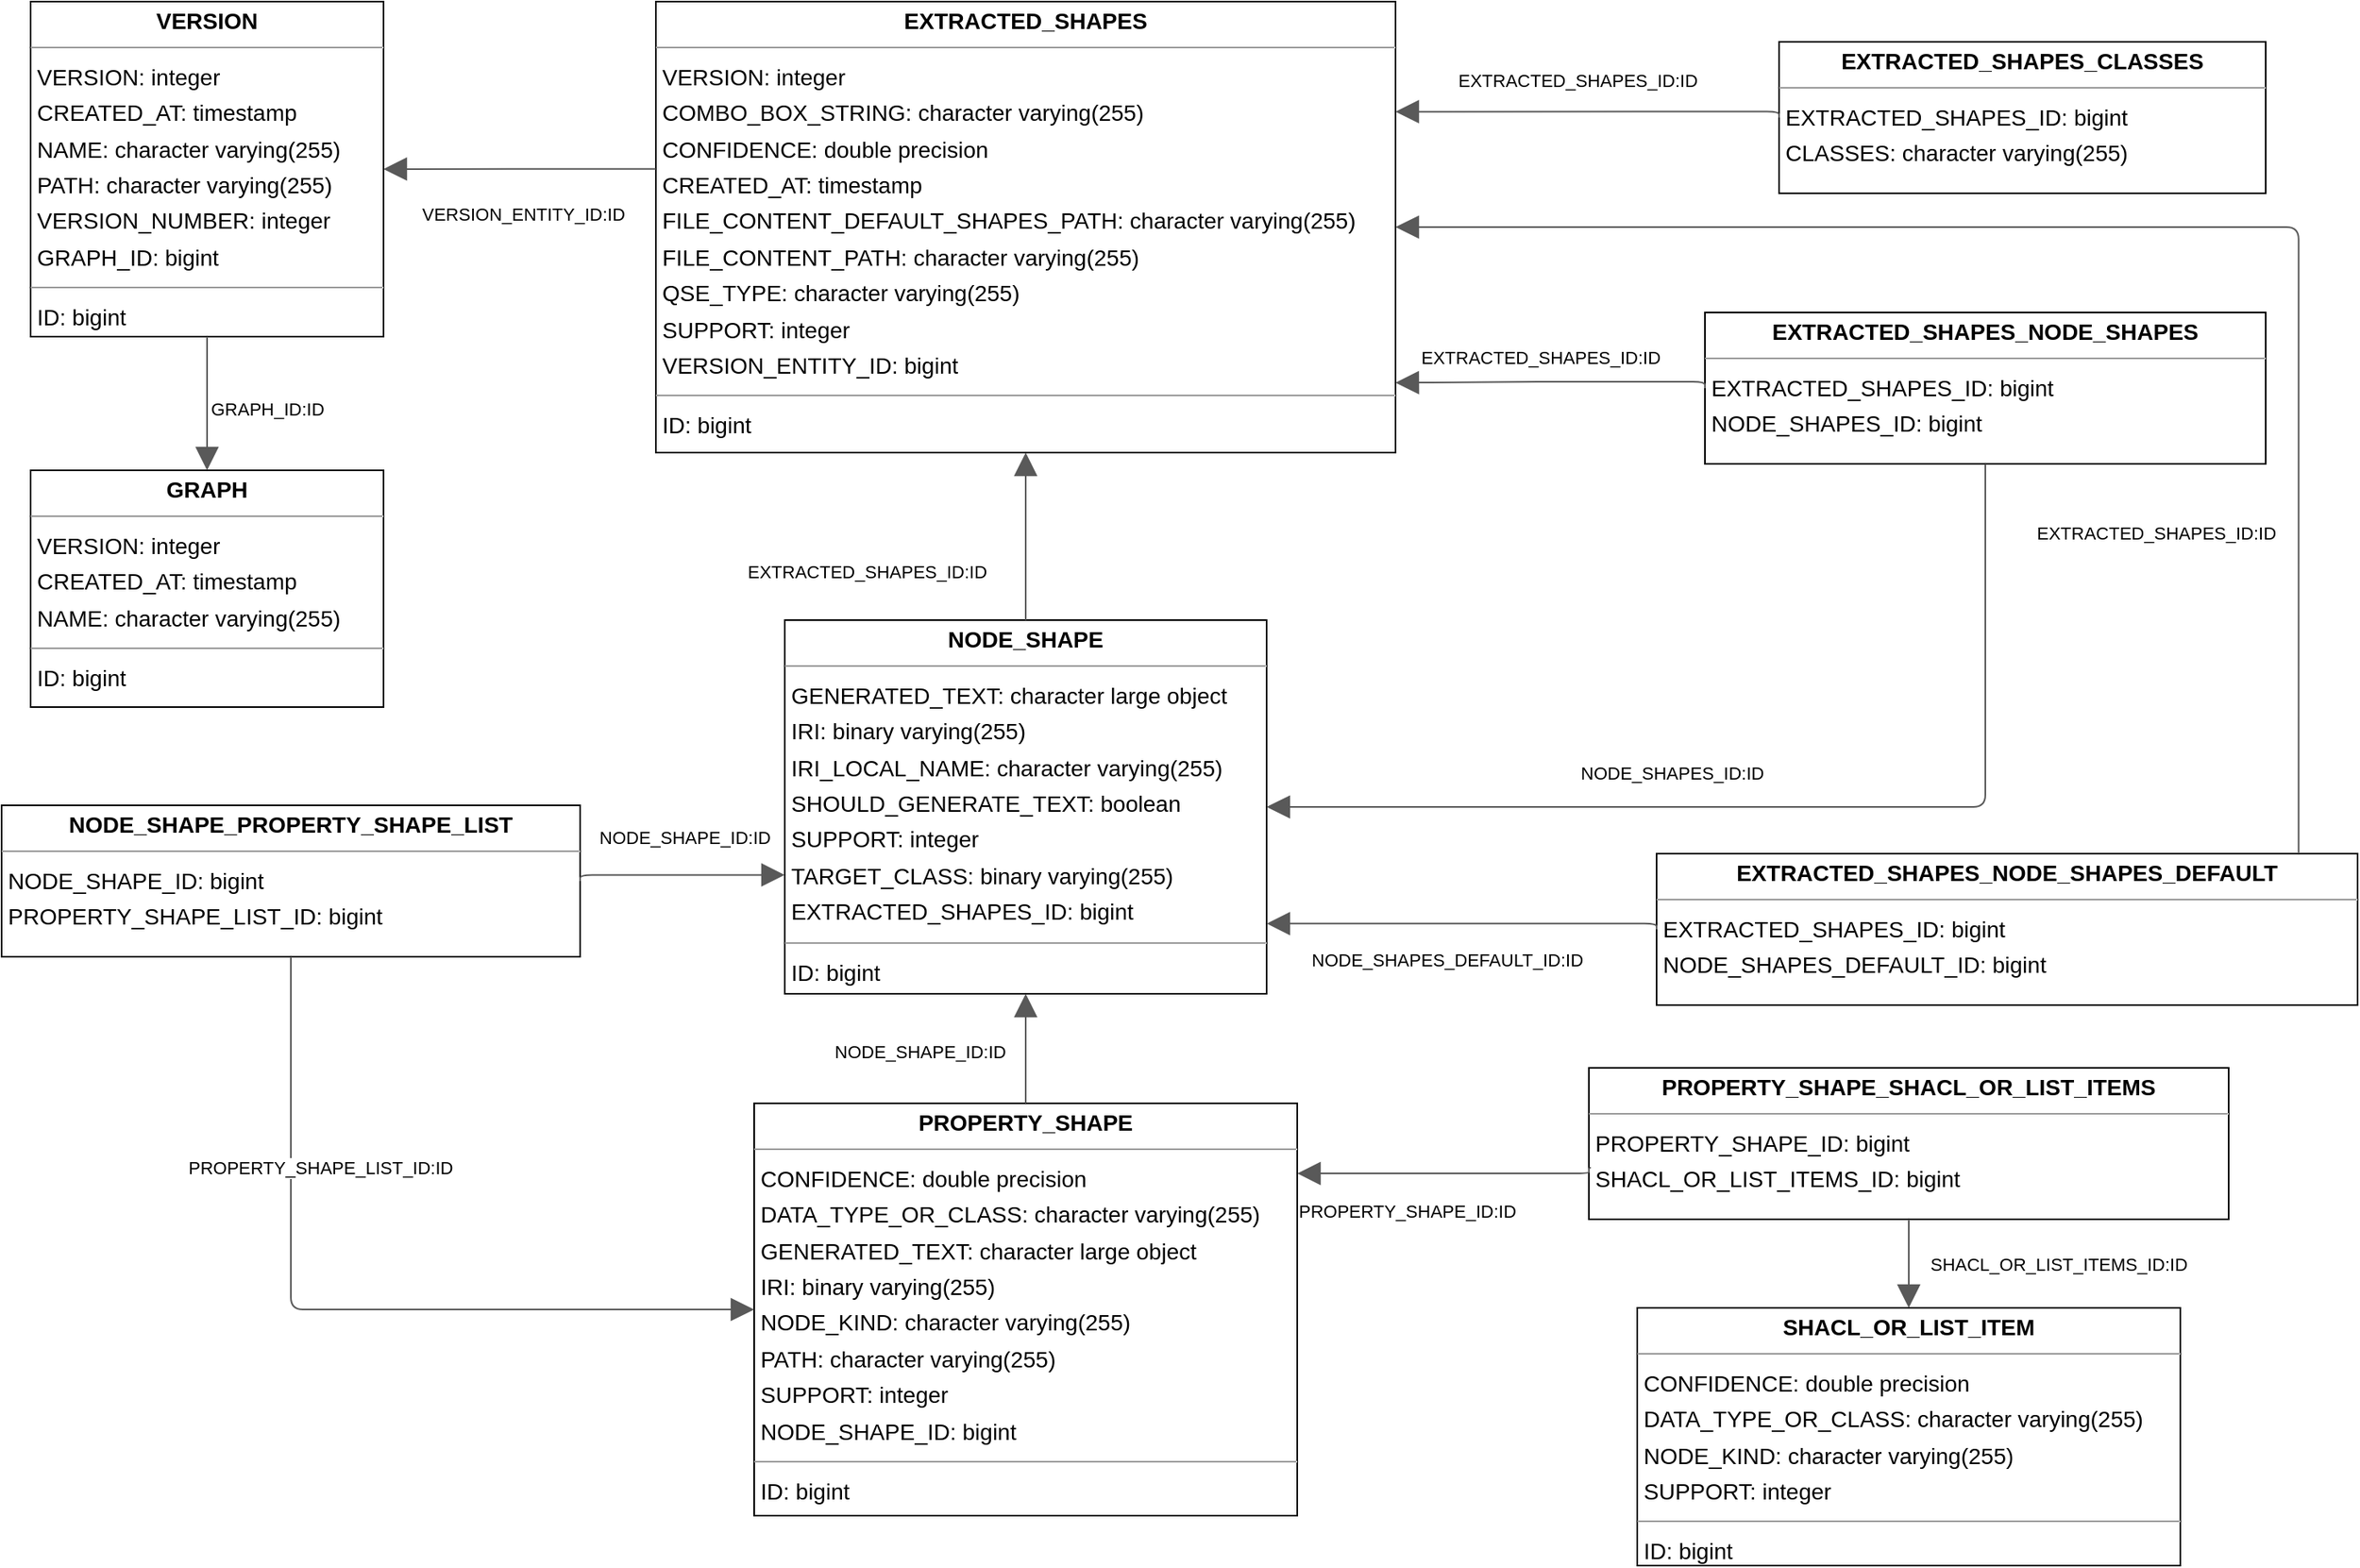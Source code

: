 <mxfile version="24.4.8" type="device">
  <diagram id="n_EjeLJXGiH_CpQGuu-Z" name="Page-1">
    <mxGraphModel dx="2234" dy="-28" grid="1" gridSize="10" guides="1" tooltips="1" connect="1" arrows="1" fold="1" page="0" pageScale="1" pageWidth="1169" pageHeight="827" background="none" math="0" shadow="0">
      <root>
        <mxCell id="0" />
        <mxCell id="1" parent="0" />
        <mxCell id="node10" value="&lt;p style=&quot;margin:0px;margin-top:4px;text-align:center;&quot;&gt;&lt;b&gt;EXTRACTED_SHAPES&lt;/b&gt;&lt;/p&gt;&lt;hr size=&quot;1&quot;/&gt;&lt;p style=&quot;margin:0 0 0 4px;line-height:1.6;&quot;&gt; VERSION: integer&lt;br/&gt; COMBO_BOX_STRING: character varying(255)&lt;br/&gt; CONFIDENCE: double precision&lt;br/&gt; CREATED_AT: timestamp&lt;br/&gt; FILE_CONTENT_DEFAULT_SHAPES_PATH: character varying(255)&lt;br/&gt; FILE_CONTENT_PATH: character varying(255)&lt;br/&gt; QSE_TYPE: character varying(255)&lt;br/&gt; SUPPORT: integer&lt;br/&gt; VERSION_ENTITY_ID: bigint&lt;/p&gt;&lt;hr size=&quot;1&quot;/&gt;&lt;p style=&quot;margin:0 0 0 4px;line-height:1.6;&quot;&gt; ID: bigint&lt;/p&gt;" style="verticalAlign=top;align=left;overflow=fill;fontSize=14;fontFamily=Helvetica;html=1;rounded=0;shadow=0;comic=0;labelBackgroundColor=none;strokeWidth=1;arcSize=15;" parent="1" vertex="1">
          <mxGeometry x="-83" y="1114" width="459" height="280" as="geometry" />
        </mxCell>
        <mxCell id="node3" value="&lt;p style=&quot;margin:0px;margin-top:4px;text-align:center;&quot;&gt;&lt;b&gt;EXTRACTED_SHAPES_CLASSES&lt;/b&gt;&lt;/p&gt;&lt;hr size=&quot;1&quot;/&gt;&lt;p style=&quot;margin:0 0 0 4px;line-height:1.6;&quot;&gt; EXTRACTED_SHAPES_ID: bigint&lt;br/&gt; CLASSES: character varying(255)&lt;/p&gt;" style="verticalAlign=top;align=left;overflow=fill;fontSize=14;fontFamily=Helvetica;html=1;rounded=0;shadow=0;comic=0;labelBackgroundColor=none;strokeWidth=1;arcSize=15;" parent="1" vertex="1">
          <mxGeometry x="614" y="1139" width="302" height="94" as="geometry" />
        </mxCell>
        <mxCell id="node9" value="&lt;p style=&quot;margin:0px;margin-top:4px;text-align:center;&quot;&gt;&lt;b&gt;EXTRACTED_SHAPES_NODE_SHAPES&lt;/b&gt;&lt;/p&gt;&lt;hr size=&quot;1&quot;/&gt;&lt;p style=&quot;margin:0 0 0 4px;line-height:1.6;&quot;&gt; EXTRACTED_SHAPES_ID: bigint&lt;br/&gt; NODE_SHAPES_ID: bigint&lt;/p&gt;" style="verticalAlign=top;align=left;overflow=fill;fontSize=14;fontFamily=Helvetica;html=1;rounded=0;shadow=0;comic=0;labelBackgroundColor=none;strokeWidth=1;arcSize=15;" parent="1" vertex="1">
          <mxGeometry x="568" y="1307" width="348" height="94" as="geometry" />
        </mxCell>
        <mxCell id="node4" value="&lt;p style=&quot;margin:0px;margin-top:4px;text-align:center;&quot;&gt;&lt;b&gt;EXTRACTED_SHAPES_NODE_SHAPES_DEFAULT&lt;/b&gt;&lt;/p&gt;&lt;hr size=&quot;1&quot;/&gt;&lt;p style=&quot;margin:0 0 0 4px;line-height:1.6;&quot;&gt; EXTRACTED_SHAPES_ID: bigint&lt;br/&gt; NODE_SHAPES_DEFAULT_ID: bigint&lt;/p&gt;" style="verticalAlign=top;align=left;overflow=fill;fontSize=14;fontFamily=Helvetica;html=1;rounded=0;shadow=0;comic=0;labelBackgroundColor=none;strokeWidth=1;arcSize=15;" parent="1" vertex="1">
          <mxGeometry x="538" y="1643" width="435" height="94" as="geometry" />
        </mxCell>
        <mxCell id="node7" value="&lt;p style=&quot;margin:0px;margin-top:4px;text-align:center;&quot;&gt;&lt;b&gt;GRAPH&lt;/b&gt;&lt;/p&gt;&lt;hr size=&quot;1&quot;/&gt;&lt;p style=&quot;margin:0 0 0 4px;line-height:1.6;&quot;&gt; VERSION: integer&lt;br/&gt; CREATED_AT: timestamp&lt;br/&gt; NAME: character varying(255)&lt;/p&gt;&lt;hr size=&quot;1&quot;/&gt;&lt;p style=&quot;margin:0 0 0 4px;line-height:1.6;&quot;&gt; ID: bigint&lt;/p&gt;" style="verticalAlign=top;align=left;overflow=fill;fontSize=14;fontFamily=Helvetica;html=1;rounded=0;shadow=0;comic=0;labelBackgroundColor=none;strokeWidth=1;arcSize=15;" parent="1" vertex="1">
          <mxGeometry x="-471" y="1405" width="219" height="147" as="geometry" />
        </mxCell>
        <mxCell id="node0" value="&lt;p style=&quot;margin:0px;margin-top:4px;text-align:center;&quot;&gt;&lt;b&gt;NODE_SHAPE&lt;/b&gt;&lt;/p&gt;&lt;hr size=&quot;1&quot;/&gt;&lt;p style=&quot;margin:0 0 0 4px;line-height:1.6;&quot;&gt; GENERATED_TEXT: character large object&lt;br/&gt; IRI: binary varying(255)&lt;br/&gt; IRI_LOCAL_NAME: character varying(255)&lt;br/&gt; SHOULD_GENERATE_TEXT: boolean&lt;br/&gt; SUPPORT: integer&lt;br/&gt; TARGET_CLASS: binary varying(255)&lt;br/&gt; EXTRACTED_SHAPES_ID: bigint&lt;/p&gt;&lt;hr size=&quot;1&quot;/&gt;&lt;p style=&quot;margin:0 0 0 4px;line-height:1.6;&quot;&gt; ID: bigint&lt;/p&gt;" style="verticalAlign=top;align=left;overflow=fill;fontSize=14;fontFamily=Helvetica;html=1;rounded=0;shadow=0;comic=0;labelBackgroundColor=none;strokeWidth=1;arcSize=15;" parent="1" vertex="1">
          <mxGeometry x="-3" y="1498" width="299" height="232" as="geometry" />
        </mxCell>
        <mxCell id="node6" value="&lt;p style=&quot;margin:0px;margin-top:4px;text-align:center;&quot;&gt;&lt;b&gt;NODE_SHAPE_PROPERTY_SHAPE_LIST&lt;/b&gt;&lt;/p&gt;&lt;hr size=&quot;1&quot;/&gt;&lt;p style=&quot;margin:0 0 0 4px;line-height:1.6;&quot;&gt; NODE_SHAPE_ID: bigint&lt;br/&gt; PROPERTY_SHAPE_LIST_ID: bigint&lt;/p&gt;" style="verticalAlign=top;align=left;overflow=fill;fontSize=14;fontFamily=Helvetica;html=1;rounded=0;shadow=0;comic=0;labelBackgroundColor=none;strokeWidth=1;arcSize=15;" parent="1" vertex="1">
          <mxGeometry x="-489" y="1613" width="359" height="94" as="geometry" />
        </mxCell>
        <mxCell id="node1" value="&lt;p style=&quot;margin:0px;margin-top:4px;text-align:center;&quot;&gt;&lt;b&gt;PROPERTY_SHAPE&lt;/b&gt;&lt;/p&gt;&lt;hr size=&quot;1&quot;/&gt;&lt;p style=&quot;margin:0 0 0 4px;line-height:1.6;&quot;&gt; CONFIDENCE: double precision&lt;br/&gt; DATA_TYPE_OR_CLASS: character varying(255)&lt;br/&gt; GENERATED_TEXT: character large object&lt;br/&gt; IRI: binary varying(255)&lt;br/&gt; NODE_KIND: character varying(255)&lt;br/&gt; PATH: character varying(255)&lt;br/&gt; SUPPORT: integer&lt;br/&gt; NODE_SHAPE_ID: bigint&lt;/p&gt;&lt;hr size=&quot;1&quot;/&gt;&lt;p style=&quot;margin:0 0 0 4px;line-height:1.6;&quot;&gt; ID: bigint&lt;/p&gt;" style="verticalAlign=top;align=left;overflow=fill;fontSize=14;fontFamily=Helvetica;html=1;rounded=0;shadow=0;comic=0;labelBackgroundColor=none;strokeWidth=1;arcSize=15;" parent="1" vertex="1">
          <mxGeometry x="-22" y="1798" width="337" height="256" as="geometry" />
        </mxCell>
        <mxCell id="node8" value="&lt;p style=&quot;margin:0px;margin-top:4px;text-align:center;&quot;&gt;&lt;b&gt;PROPERTY_SHAPE_SHACL_OR_LIST_ITEMS&lt;/b&gt;&lt;/p&gt;&lt;hr size=&quot;1&quot;/&gt;&lt;p style=&quot;margin:0 0 0 4px;line-height:1.6;&quot;&gt; PROPERTY_SHAPE_ID: bigint&lt;br/&gt; SHACL_OR_LIST_ITEMS_ID: bigint&lt;/p&gt;" style="verticalAlign=top;align=left;overflow=fill;fontSize=14;fontFamily=Helvetica;html=1;rounded=0;shadow=0;comic=0;labelBackgroundColor=none;strokeWidth=1;arcSize=15;" parent="1" vertex="1">
          <mxGeometry x="496" y="1776" width="397" height="94" as="geometry" />
        </mxCell>
        <mxCell id="node2" value="&lt;p style=&quot;margin:0px;margin-top:4px;text-align:center;&quot;&gt;&lt;b&gt;SHACL_OR_LIST_ITEM&lt;/b&gt;&lt;/p&gt;&lt;hr size=&quot;1&quot;/&gt;&lt;p style=&quot;margin:0 0 0 4px;line-height:1.6;&quot;&gt; CONFIDENCE: double precision&lt;br/&gt; DATA_TYPE_OR_CLASS: character varying(255)&lt;br/&gt; NODE_KIND: character varying(255)&lt;br/&gt; SUPPORT: integer&lt;/p&gt;&lt;hr size=&quot;1&quot;/&gt;&lt;p style=&quot;margin:0 0 0 4px;line-height:1.6;&quot;&gt; ID: bigint&lt;/p&gt;" style="verticalAlign=top;align=left;overflow=fill;fontSize=14;fontFamily=Helvetica;html=1;rounded=0;shadow=0;comic=0;labelBackgroundColor=none;strokeWidth=1;arcSize=15;" parent="1" vertex="1">
          <mxGeometry x="526" y="1925" width="337" height="160" as="geometry" />
        </mxCell>
        <mxCell id="node5" value="&lt;p style=&quot;margin:0px;margin-top:4px;text-align:center;&quot;&gt;&lt;b&gt;VERSION&lt;/b&gt;&lt;/p&gt;&lt;hr size=&quot;1&quot;/&gt;&lt;p style=&quot;margin:0 0 0 4px;line-height:1.6;&quot;&gt; VERSION: integer&lt;br/&gt; CREATED_AT: timestamp&lt;br/&gt; NAME: character varying(255)&lt;br/&gt; PATH: character varying(255)&lt;br/&gt; VERSION_NUMBER: integer&lt;br/&gt; GRAPH_ID: bigint&lt;/p&gt;&lt;hr size=&quot;1&quot;/&gt;&lt;p style=&quot;margin:0 0 0 4px;line-height:1.6;&quot;&gt; ID: bigint&lt;/p&gt;" style="verticalAlign=top;align=left;overflow=fill;fontSize=14;fontFamily=Helvetica;html=1;rounded=0;shadow=0;comic=0;labelBackgroundColor=none;strokeWidth=1;arcSize=15;" parent="1" vertex="1">
          <mxGeometry x="-471" y="1114" width="219" height="208" as="geometry" />
        </mxCell>
        <mxCell id="edge2" value="" style="html=1;rounded=1;edgeStyle=orthogonalEdgeStyle;dashed=0;startArrow=none;endArrow=block;endSize=12;strokeColor=#595959;exitX=0.000;exitY=0.371;exitDx=0;exitDy=0;entryX=1.000;entryY=0.500;entryDx=0;entryDy=0;arcSize=15;" parent="1" source="node10" target="node5" edge="1">
          <mxGeometry width="50" height="50" relative="1" as="geometry">
            <Array as="points" />
          </mxGeometry>
        </mxCell>
        <mxCell id="label14" value="VERSION_ENTITY_ID:ID" style="edgeLabel;resizable=0;html=1;align=left;verticalAlign=top;strokeColor=default;arcSize=15;" parent="edge2" vertex="1" connectable="0">
          <mxGeometry x="-230" y="1233" as="geometry" />
        </mxCell>
        <mxCell id="edge3" value="" style="html=1;rounded=1;edgeStyle=orthogonalEdgeStyle;dashed=0;startArrow=none;endArrow=block;endSize=12;strokeColor=#595959;exitX=0.000;exitY=0.500;exitDx=0;exitDy=0;entryX=1.000;entryY=0.244;entryDx=0;entryDy=0;arcSize=15;" parent="1" source="node3" target="node10" edge="1">
          <mxGeometry width="50" height="50" relative="1" as="geometry">
            <Array as="points">
              <mxPoint x="614" y="1182" />
            </Array>
          </mxGeometry>
        </mxCell>
        <mxCell id="label20" value="EXTRACTED_SHAPES_ID:ID" style="edgeLabel;resizable=0;html=1;align=left;verticalAlign=top;strokeColor=default;arcSize=15;" parent="edge3" vertex="1" connectable="0">
          <mxGeometry x="413" y="1150" as="geometry" />
        </mxCell>
        <mxCell id="edge0" value="" style="html=1;rounded=1;edgeStyle=orthogonalEdgeStyle;dashed=0;startArrow=none;endArrow=block;endSize=12;strokeColor=#595959;exitX=0.000;exitY=0.500;exitDx=0;exitDy=0;entryX=1.000;entryY=0.845;entryDx=0;entryDy=0;arcSize=15;" parent="1" source="node9" target="node10" edge="1">
          <mxGeometry width="50" height="50" relative="1" as="geometry">
            <Array as="points">
              <mxPoint x="568" y="1350" />
              <mxPoint x="472" y="1350" />
            </Array>
          </mxGeometry>
        </mxCell>
        <mxCell id="label2" value="EXTRACTED_SHAPES_ID:ID" style="edgeLabel;resizable=0;html=1;align=left;verticalAlign=top;strokeColor=default;arcSize=15;" parent="edge0" vertex="1" connectable="0">
          <mxGeometry x="390" y="1322" as="geometry" />
        </mxCell>
        <mxCell id="edge11" value="" style="html=1;rounded=1;edgeStyle=orthogonalEdgeStyle;dashed=0;startArrow=none;endArrow=block;endSize=12;strokeColor=#595959;exitX=0.500;exitY=1.000;exitDx=0;exitDy=0;entryX=1.000;entryY=0.500;entryDx=0;entryDy=0;arcSize=15;" parent="1" source="node9" target="node0" edge="1">
          <mxGeometry width="50" height="50" relative="1" as="geometry">
            <Array as="points">
              <mxPoint x="742" y="1614" />
            </Array>
          </mxGeometry>
        </mxCell>
        <mxCell id="label68" value="NODE_SHAPES_ID:ID" style="edgeLabel;resizable=0;html=1;align=left;verticalAlign=top;strokeColor=default;arcSize=15;" parent="edge11" vertex="1" connectable="0">
          <mxGeometry x="489" y="1580" as="geometry" />
        </mxCell>
        <mxCell id="edge12" value="" style="html=1;rounded=1;edgeStyle=orthogonalEdgeStyle;dashed=0;startArrow=none;endArrow=block;endSize=12;strokeColor=#595959;exitX=0.915;exitY=0.001;exitDx=0;exitDy=0;entryX=1.000;entryY=0.500;entryDx=0;entryDy=0;arcSize=15;" parent="1" source="node4" target="node10" edge="1">
          <mxGeometry width="50" height="50" relative="1" as="geometry">
            <Array as="points">
              <mxPoint x="936" y="1254" />
            </Array>
          </mxGeometry>
        </mxCell>
        <mxCell id="label74" value="EXTRACTED_SHAPES_ID:ID" style="edgeLabel;resizable=0;html=1;align=left;verticalAlign=top;strokeColor=default;arcSize=15;" parent="edge12" vertex="1" connectable="0">
          <mxGeometry x="772" y="1431" as="geometry" />
        </mxCell>
        <mxCell id="edge8" value="" style="html=1;rounded=1;edgeStyle=orthogonalEdgeStyle;dashed=0;startArrow=none;endArrow=block;endSize=12;strokeColor=#595959;exitX=0.000;exitY=0.500;exitDx=0;exitDy=0;entryX=1.000;entryY=0.812;entryDx=0;entryDy=0;arcSize=15;" parent="1" source="node4" target="node0" edge="1">
          <mxGeometry width="50" height="50" relative="1" as="geometry">
            <Array as="points">
              <mxPoint x="538" y="1686" />
            </Array>
          </mxGeometry>
        </mxCell>
        <mxCell id="label50" value="NODE_SHAPES_DEFAULT_ID:ID" style="edgeLabel;resizable=0;html=1;align=left;verticalAlign=top;strokeColor=default;arcSize=15;" parent="edge8" vertex="1" connectable="0">
          <mxGeometry x="322" y="1696" as="geometry" />
        </mxCell>
        <mxCell id="edge4" value="" style="html=1;rounded=1;edgeStyle=orthogonalEdgeStyle;dashed=0;startArrow=none;endArrow=block;endSize=12;strokeColor=#595959;exitX=0.500;exitY=0.000;exitDx=0;exitDy=0;entryX=0.500;entryY=1.000;entryDx=0;entryDy=0;arcSize=15;" parent="1" source="node0" target="node10" edge="1">
          <mxGeometry width="50" height="50" relative="1" as="geometry">
            <Array as="points">
              <mxPoint x="146" y="1447" />
              <mxPoint x="146" y="1447" />
            </Array>
          </mxGeometry>
        </mxCell>
        <mxCell id="label26" value="EXTRACTED_SHAPES_ID:ID" style="edgeLabel;resizable=0;html=1;align=left;verticalAlign=top;strokeColor=default;arcSize=15;" parent="edge4" vertex="1" connectable="0">
          <mxGeometry x="-28" y="1455" as="geometry" />
        </mxCell>
        <mxCell id="edge9" value="" style="html=1;rounded=1;edgeStyle=orthogonalEdgeStyle;dashed=0;startArrow=none;endArrow=block;endSize=12;strokeColor=#595959;exitX=1.000;exitY=0.500;exitDx=0;exitDy=0;entryX=0.000;entryY=0.682;entryDx=0;entryDy=0;arcSize=15;" parent="1" source="node6" target="node0" edge="1">
          <mxGeometry width="50" height="50" relative="1" as="geometry">
            <Array as="points">
              <mxPoint x="-130" y="1656" />
            </Array>
          </mxGeometry>
        </mxCell>
        <mxCell id="label56" value="NODE_SHAPE_ID:ID" style="edgeLabel;resizable=0;html=1;align=left;verticalAlign=top;strokeColor=default;arcSize=15;" parent="edge9" vertex="1" connectable="0">
          <mxGeometry x="-120" y="1620" as="geometry" />
        </mxCell>
        <mxCell id="edge6" value="" style="html=1;rounded=1;edgeStyle=orthogonalEdgeStyle;dashed=0;startArrow=none;endArrow=block;endSize=12;strokeColor=#595959;exitX=0.500;exitY=1.000;exitDx=0;exitDy=0;entryX=0.000;entryY=0.500;entryDx=0;entryDy=0;arcSize=15;" parent="1" source="node6" target="node1" edge="1">
          <mxGeometry width="50" height="50" relative="1" as="geometry">
            <Array as="points">
              <mxPoint x="-310" y="1926" />
            </Array>
          </mxGeometry>
        </mxCell>
        <mxCell id="label38" value="PROPERTY_SHAPE_LIST_ID:ID" style="edgeLabel;resizable=0;html=1;align=left;verticalAlign=top;strokeColor=default;arcSize=15;" parent="edge6" vertex="1" connectable="0">
          <mxGeometry x="-375" y="1825" as="geometry" />
        </mxCell>
        <mxCell id="edge5" value="" style="html=1;rounded=1;edgeStyle=orthogonalEdgeStyle;dashed=0;startArrow=none;endArrow=block;endSize=12;strokeColor=#595959;exitX=0.500;exitY=0.000;exitDx=0;exitDy=0;entryX=0.500;entryY=1.000;entryDx=0;entryDy=0;arcSize=15;" parent="1" source="node1" target="node0" edge="1">
          <mxGeometry width="50" height="50" relative="1" as="geometry">
            <Array as="points">
              <mxPoint x="146" y="1782" />
              <mxPoint x="146" y="1782" />
            </Array>
          </mxGeometry>
        </mxCell>
        <mxCell id="label32" value="NODE_SHAPE_ID:ID" style="edgeLabel;resizable=0;html=1;align=left;verticalAlign=top;strokeColor=default;arcSize=15;" parent="edge5" vertex="1" connectable="0">
          <mxGeometry x="26" y="1753" as="geometry" />
        </mxCell>
        <mxCell id="edge7" value="" style="html=1;rounded=1;edgeStyle=orthogonalEdgeStyle;dashed=0;startArrow=none;endArrow=block;endSize=12;strokeColor=#595959;exitX=0.003;exitY=0.66;exitDx=0;exitDy=0;entryX=1.000;entryY=0.170;entryDx=0;entryDy=0;exitPerimeter=0;arcSize=15;" parent="1" source="node8" target="node1" edge="1">
          <mxGeometry width="50" height="50" relative="1" as="geometry">
            <Array as="points">
              <mxPoint x="496" y="1838" />
              <mxPoint x="496" y="1842" />
            </Array>
          </mxGeometry>
        </mxCell>
        <mxCell id="label44" value="PROPERTY_SHAPE_ID:ID" style="edgeLabel;resizable=0;html=1;align=left;verticalAlign=top;strokeColor=default;arcSize=15;" parent="edge7" vertex="1" connectable="0">
          <mxGeometry x="314" y="1852" as="geometry" />
        </mxCell>
        <mxCell id="edge1" value="" style="html=1;rounded=1;edgeStyle=orthogonalEdgeStyle;dashed=0;startArrow=none;endArrow=block;endSize=12;strokeColor=#595959;exitX=0.500;exitY=1.000;exitDx=0;exitDy=0;entryX=0.500;entryY=0.000;entryDx=0;entryDy=0;arcSize=15;" parent="1" source="node8" target="node2" edge="1">
          <mxGeometry width="50" height="50" relative="1" as="geometry">
            <Array as="points" />
          </mxGeometry>
        </mxCell>
        <mxCell id="label8" value="SHACL_OR_LIST_ITEMS_ID:ID" style="edgeLabel;resizable=0;html=1;align=left;verticalAlign=top;strokeColor=default;arcSize=15;" parent="edge1" vertex="1" connectable="0">
          <mxGeometry x="706" y="1885" as="geometry" />
        </mxCell>
        <mxCell id="edge10" value="" style="html=1;rounded=1;edgeStyle=orthogonalEdgeStyle;dashed=0;startArrow=none;endArrow=block;endSize=12;strokeColor=#595959;exitX=0.500;exitY=1.000;exitDx=0;exitDy=0;entryX=0.500;entryY=0.000;entryDx=0;entryDy=0;arcSize=15;" parent="1" source="node5" target="node7" edge="1">
          <mxGeometry width="50" height="50" relative="1" as="geometry">
            <Array as="points" />
          </mxGeometry>
        </mxCell>
        <mxCell id="label62" value="GRAPH_ID:ID" style="edgeLabel;resizable=0;html=1;align=left;verticalAlign=top;strokeColor=default;arcSize=15;" parent="edge10" vertex="1" connectable="0">
          <mxGeometry x="-361" y="1354" as="geometry" />
        </mxCell>
      </root>
    </mxGraphModel>
  </diagram>
</mxfile>
